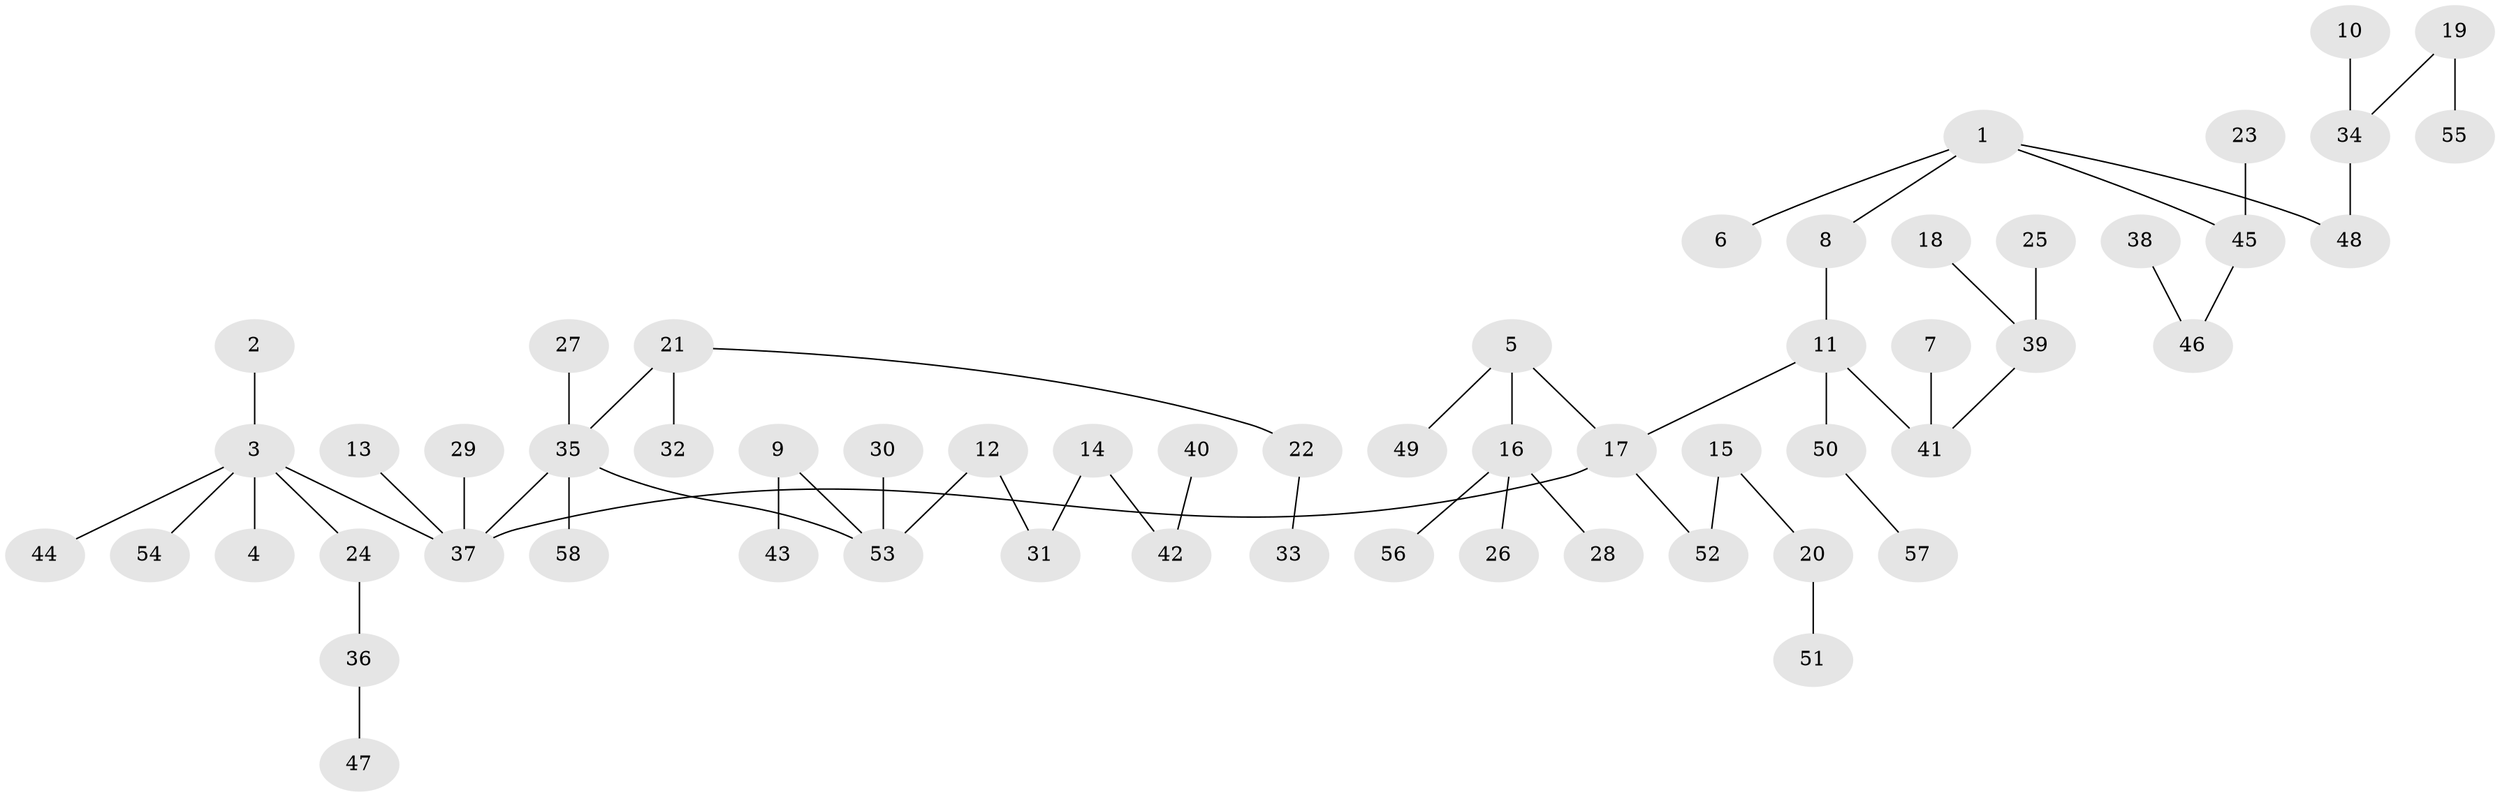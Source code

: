 // original degree distribution, {7: 0.00684931506849315, 5: 0.06164383561643835, 1: 0.4931506849315068, 4: 0.0684931506849315, 2: 0.2465753424657534, 3: 0.1232876712328767}
// Generated by graph-tools (version 1.1) at 2025/37/03/04/25 23:37:29]
// undirected, 58 vertices, 57 edges
graph export_dot {
  node [color=gray90,style=filled];
  1;
  2;
  3;
  4;
  5;
  6;
  7;
  8;
  9;
  10;
  11;
  12;
  13;
  14;
  15;
  16;
  17;
  18;
  19;
  20;
  21;
  22;
  23;
  24;
  25;
  26;
  27;
  28;
  29;
  30;
  31;
  32;
  33;
  34;
  35;
  36;
  37;
  38;
  39;
  40;
  41;
  42;
  43;
  44;
  45;
  46;
  47;
  48;
  49;
  50;
  51;
  52;
  53;
  54;
  55;
  56;
  57;
  58;
  1 -- 6 [weight=1.0];
  1 -- 8 [weight=1.0];
  1 -- 45 [weight=1.0];
  1 -- 48 [weight=1.0];
  2 -- 3 [weight=1.0];
  3 -- 4 [weight=1.0];
  3 -- 24 [weight=1.0];
  3 -- 37 [weight=1.0];
  3 -- 44 [weight=1.0];
  3 -- 54 [weight=1.0];
  5 -- 16 [weight=1.0];
  5 -- 17 [weight=1.0];
  5 -- 49 [weight=1.0];
  7 -- 41 [weight=1.0];
  8 -- 11 [weight=1.0];
  9 -- 43 [weight=1.0];
  9 -- 53 [weight=1.0];
  10 -- 34 [weight=1.0];
  11 -- 17 [weight=1.0];
  11 -- 41 [weight=1.0];
  11 -- 50 [weight=1.0];
  12 -- 31 [weight=1.0];
  12 -- 53 [weight=1.0];
  13 -- 37 [weight=1.0];
  14 -- 31 [weight=1.0];
  14 -- 42 [weight=1.0];
  15 -- 20 [weight=1.0];
  15 -- 52 [weight=1.0];
  16 -- 26 [weight=1.0];
  16 -- 28 [weight=1.0];
  16 -- 56 [weight=1.0];
  17 -- 37 [weight=1.0];
  17 -- 52 [weight=1.0];
  18 -- 39 [weight=1.0];
  19 -- 34 [weight=1.0];
  19 -- 55 [weight=1.0];
  20 -- 51 [weight=1.0];
  21 -- 22 [weight=1.0];
  21 -- 32 [weight=1.0];
  21 -- 35 [weight=1.0];
  22 -- 33 [weight=1.0];
  23 -- 45 [weight=1.0];
  24 -- 36 [weight=1.0];
  25 -- 39 [weight=1.0];
  27 -- 35 [weight=1.0];
  29 -- 37 [weight=1.0];
  30 -- 53 [weight=1.0];
  34 -- 48 [weight=1.0];
  35 -- 37 [weight=1.0];
  35 -- 53 [weight=1.0];
  35 -- 58 [weight=1.0];
  36 -- 47 [weight=1.0];
  38 -- 46 [weight=1.0];
  39 -- 41 [weight=1.0];
  40 -- 42 [weight=1.0];
  45 -- 46 [weight=1.0];
  50 -- 57 [weight=1.0];
}
